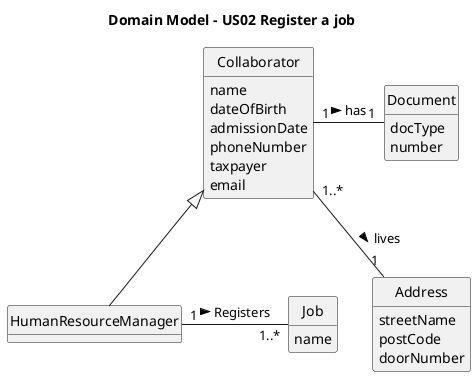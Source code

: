 @startuml
skinparam monochrome true
skinparam packageStyle rectangle
skinparam shadowing false
skinparam classAttributeIconSize 0
hide circle
hide methods

title Domain Model - US02 Register a job

class HumanResourceManager {
}

class Collaborator {
    name
    dateOfBirth
    admissionDate
    phoneNumber
    taxpayer
    email
}

class Document{
    docType
    number
}

class Address {
    streetName
    postCode
    doorNumber
}

class Job{
    name
}

Collaborator "1" - "1" Document : has >

Collaborator "1..*" -- "1" Address : lives >

Collaborator  <|--  HumanResourceManager

HumanResourceManager "1" - "1..*" Job : Registers >

@enduml